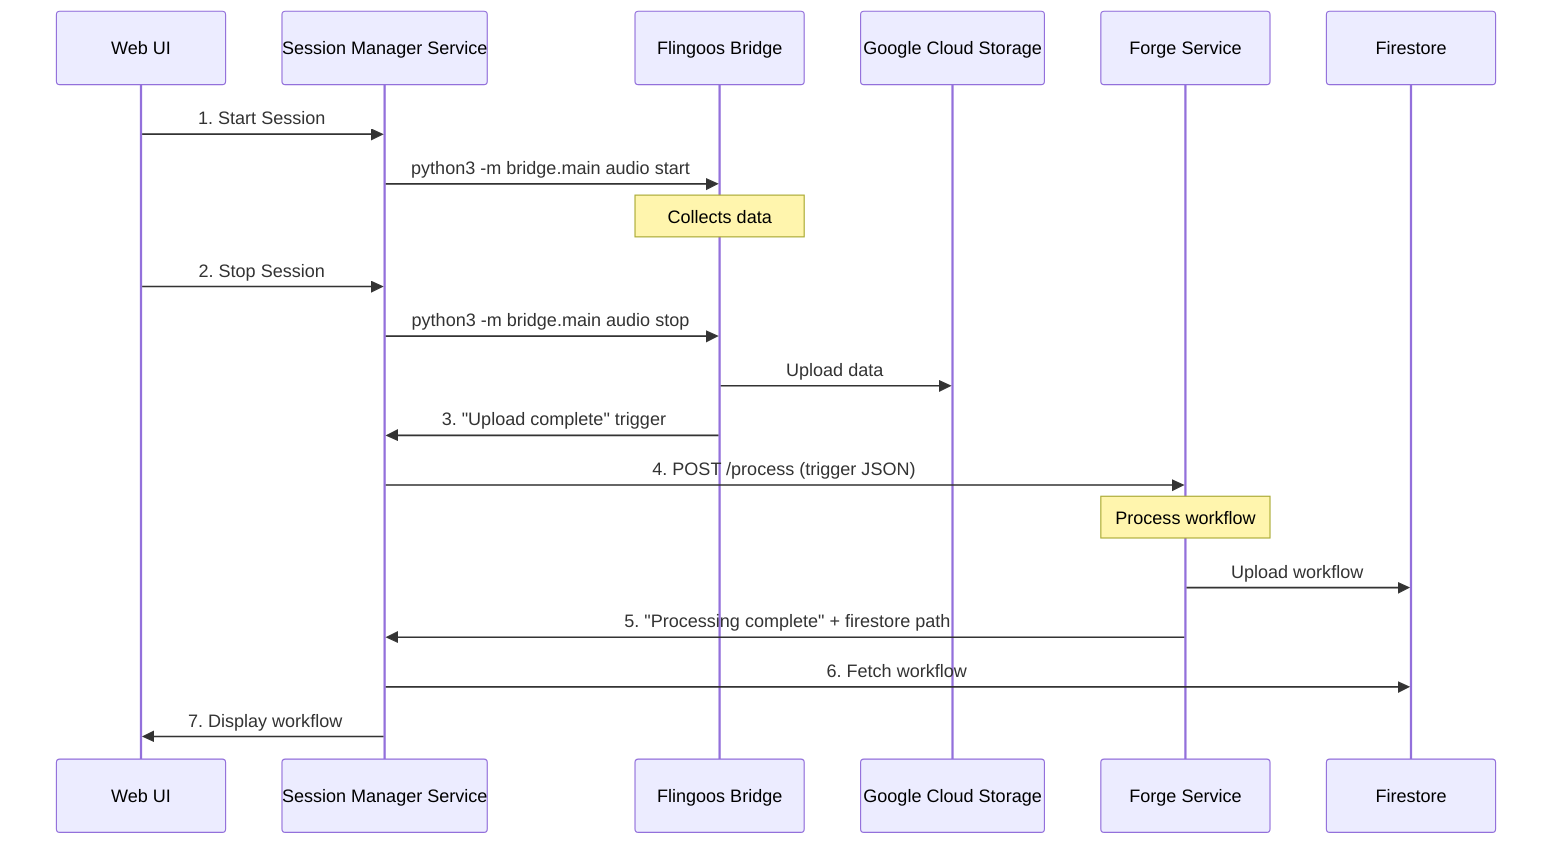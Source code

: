 sequenceDiagram
    participant UI as Web UI
    participant SM as Session Manager Service 
    participant Bridge as Flingoos Bridge
    participant GCP as Google Cloud Storage
    participant Forge as Forge Service
    participant FS as Firestore

    UI->>SM: 1. Start Session
    SM->>Bridge: python3 -m bridge.main audio start
    Note over Bridge: Collects data
    
    UI->>SM: 2. Stop Session  
    SM->>Bridge: python3 -m bridge.main audio stop
    Bridge->>GCP: Upload data
    Bridge->>SM: 3. "Upload complete" trigger
    
    SM->>Forge: 4. POST /process (trigger JSON)
    Note over Forge: Process workflow
    Forge->>FS: Upload workflow
    Forge->>SM: 5. "Processing complete" + firestore path
    
    SM->>FS: 6. Fetch workflow
    SM->>UI: 7. Display workflow